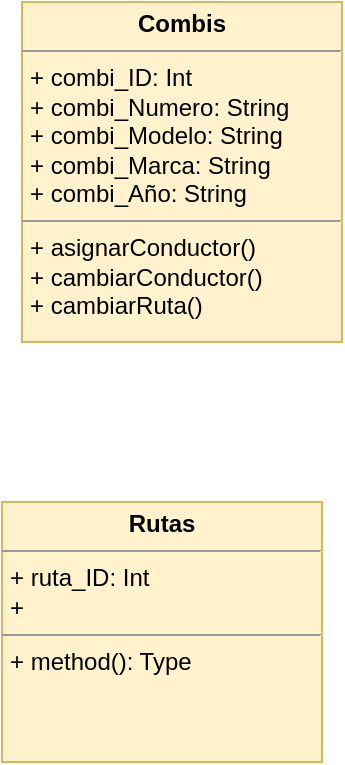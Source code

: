 <mxfile>
    <diagram id="4saoDpCLi1S3cs9DgRlb" name="Página-1">
        <mxGraphModel dx="1071" dy="784" grid="1" gridSize="10" guides="1" tooltips="1" connect="1" arrows="1" fold="1" page="1" pageScale="1" pageWidth="827" pageHeight="1169" math="0" shadow="0">
            <root>
                <mxCell id="0"/>
                <mxCell id="1" parent="0"/>
                <mxCell id="2" value="&lt;p style=&quot;margin:0px;margin-top:4px;text-align:center;&quot;&gt;&lt;b&gt;Combis&lt;/b&gt;&lt;/p&gt;&lt;hr size=&quot;1&quot;&gt;&lt;p style=&quot;margin:0px;margin-left:4px;&quot;&gt;+ combi_ID: Int&lt;/p&gt;&lt;p style=&quot;margin:0px;margin-left:4px;&quot;&gt;+ combi_Numero: String&lt;/p&gt;&lt;p style=&quot;margin:0px;margin-left:4px;&quot;&gt;+ combi_Modelo: String&lt;/p&gt;&lt;p style=&quot;margin:0px;margin-left:4px;&quot;&gt;+ combi_Marca: String&lt;/p&gt;&lt;p style=&quot;margin:0px;margin-left:4px;&quot;&gt;+ combi_Año: String&lt;/p&gt;&lt;hr size=&quot;1&quot;&gt;&lt;p style=&quot;margin:0px;margin-left:4px;&quot;&gt;+ asignarConductor()&lt;/p&gt;&lt;p style=&quot;margin:0px;margin-left:4px;&quot;&gt;+ cambiarConductor()&lt;/p&gt;&lt;p style=&quot;margin:0px;margin-left:4px;&quot;&gt;+ cambiarRuta()&lt;/p&gt;" style="verticalAlign=top;align=left;overflow=fill;fontSize=12;fontFamily=Helvetica;html=1;fillColor=#fff2cc;strokeColor=#d6b656;fontColor=#000000;" vertex="1" parent="1">
                    <mxGeometry x="40" y="60" width="160" height="170" as="geometry"/>
                </mxCell>
                <mxCell id="4" value="&lt;p style=&quot;margin:0px;margin-top:4px;text-align:center;&quot;&gt;&lt;b&gt;Rutas&lt;/b&gt;&lt;/p&gt;&lt;hr size=&quot;1&quot;&gt;&lt;p style=&quot;margin:0px;margin-left:4px;&quot;&gt;+ ruta_ID: Int&lt;br&gt;&lt;/p&gt;&lt;p style=&quot;margin:0px;margin-left:4px;&quot;&gt;+&lt;/p&gt;&lt;hr size=&quot;1&quot;&gt;&lt;p style=&quot;margin:0px;margin-left:4px;&quot;&gt;+ method(): Type&lt;/p&gt;" style="verticalAlign=top;align=left;overflow=fill;fontSize=12;fontFamily=Helvetica;html=1;fillColor=#fff2cc;strokeColor=#d6b656;fontColor=#000000;" vertex="1" parent="1">
                    <mxGeometry x="30" y="310" width="160" height="130" as="geometry"/>
                </mxCell>
            </root>
        </mxGraphModel>
    </diagram>
</mxfile>